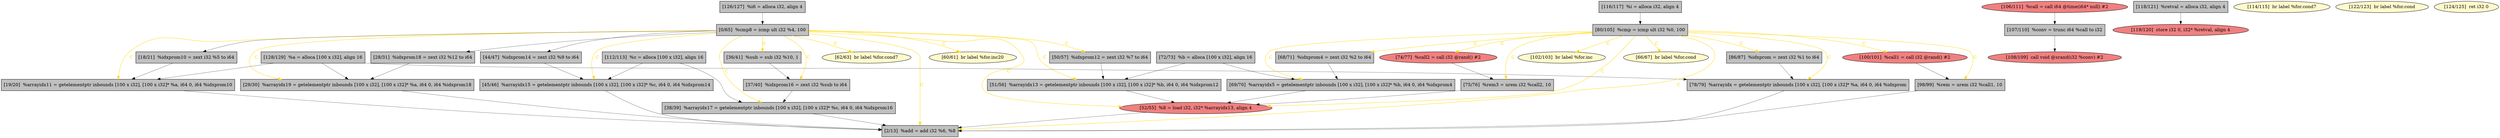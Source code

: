 
digraph G {


node169 [fillcolor=grey,label="[50/57]  %idxprom12 = zext i32 %7 to i64",shape=rectangle,style=filled ]
node168 [fillcolor=lemonchiffon,label="[102/103]  br label %for.inc",shape=ellipse,style=filled ]
node167 [fillcolor=grey,label="[0/65]  %cmp8 = icmp ult i32 %4, 100",shape=rectangle,style=filled ]
node166 [fillcolor=grey,label="[37/40]  %idxprom16 = zext i32 %sub to i64",shape=rectangle,style=filled ]
node145 [fillcolor=grey,label="[98/99]  %rem = urem i32 %call1, 10",shape=rectangle,style=filled ]
node147 [fillcolor=grey,label="[112/113]  %c = alloca [100 x i32], align 16",shape=rectangle,style=filled ]
node155 [fillcolor=lightcoral,label="[106/111]  %call = call i64 @time(i64* null) #2",shape=ellipse,style=filled ]
node143 [fillcolor=grey,label="[19/20]  %arrayidx11 = getelementptr inbounds [100 x i32], [100 x i32]* %a, i64 0, i64 %idxprom10",shape=rectangle,style=filled ]
node148 [fillcolor=lightcoral,label="[100/101]  %call1 = call i32 @rand() #2",shape=ellipse,style=filled ]
node144 [fillcolor=grey,label="[2/13]  %add = add i32 %6, %8",shape=rectangle,style=filled ]
node137 [fillcolor=grey,label="[126/127]  %i6 = alloca i32, align 4",shape=rectangle,style=filled ]
node138 [fillcolor=grey,label="[38/39]  %arrayidx17 = getelementptr inbounds [100 x i32], [100 x i32]* %c, i64 0, i64 %idxprom16",shape=rectangle,style=filled ]
node136 [fillcolor=lightcoral,label="[52/55]  %8 = load i32, i32* %arrayidx13, align 4",shape=ellipse,style=filled ]
node160 [fillcolor=lightcoral,label="[119/120]  store i32 0, i32* %retval, align 4",shape=ellipse,style=filled ]
node132 [fillcolor=grey,label="[51/56]  %arrayidx13 = getelementptr inbounds [100 x i32], [100 x i32]* %b, i64 0, i64 %idxprom12",shape=rectangle,style=filled ]
node130 [fillcolor=grey,label="[28/31]  %idxprom18 = zext i32 %12 to i64",shape=rectangle,style=filled ]
node161 [fillcolor=lightcoral,label="[74/77]  %call2 = call i32 @rand() #2",shape=ellipse,style=filled ]
node141 [fillcolor=lemonchiffon,label="[114/115]  br label %for.cond7",shape=ellipse,style=filled ]
node139 [fillcolor=grey,label="[116/117]  %i = alloca i32, align 4",shape=rectangle,style=filled ]
node156 [fillcolor=grey,label="[86/87]  %idxprom = zext i32 %1 to i64",shape=rectangle,style=filled ]
node151 [fillcolor=grey,label="[29/30]  %arrayidx19 = getelementptr inbounds [100 x i32], [100 x i32]* %a, i64 0, i64 %idxprom18",shape=rectangle,style=filled ]
node159 [fillcolor=lemonchiffon,label="[62/63]  br label %for.cond7",shape=ellipse,style=filled ]
node152 [fillcolor=grey,label="[107/110]  %conv = trunc i64 %call to i32",shape=rectangle,style=filled ]
node134 [fillcolor=lemonchiffon,label="[122/123]  br label %for.cond",shape=ellipse,style=filled ]
node150 [fillcolor=grey,label="[45/46]  %arrayidx15 = getelementptr inbounds [100 x i32], [100 x i32]* %c, i64 0, i64 %idxprom14",shape=rectangle,style=filled ]
node154 [fillcolor=grey,label="[36/41]  %sub = sub i32 %10, 1",shape=rectangle,style=filled ]
node140 [fillcolor=lemonchiffon,label="[124/125]  ret i32 0",shape=ellipse,style=filled ]
node146 [fillcolor=grey,label="[128/129]  %a = alloca [100 x i32], align 16",shape=rectangle,style=filled ]
node131 [fillcolor=grey,label="[44/47]  %idxprom14 = zext i32 %9 to i64",shape=rectangle,style=filled ]
node149 [fillcolor=lightcoral,label="[108/109]  call void @srand(i32 %conv) #2",shape=ellipse,style=filled ]
node153 [fillcolor=grey,label="[69/70]  %arrayidx5 = getelementptr inbounds [100 x i32], [100 x i32]* %b, i64 0, i64 %idxprom4",shape=rectangle,style=filled ]
node157 [fillcolor=grey,label="[80/105]  %cmp = icmp ult i32 %0, 100",shape=rectangle,style=filled ]
node133 [fillcolor=lemonchiffon,label="[60/61]  br label %for.inc20",shape=ellipse,style=filled ]
node158 [fillcolor=grey,label="[78/79]  %arrayidx = getelementptr inbounds [100 x i32], [100 x i32]* %a, i64 0, i64 %idxprom",shape=rectangle,style=filled ]
node142 [fillcolor=grey,label="[18/21]  %idxprom10 = zext i32 %5 to i64",shape=rectangle,style=filled ]
node162 [fillcolor=grey,label="[75/76]  %rem3 = urem i32 %call2, 10",shape=rectangle,style=filled ]
node135 [fillcolor=grey,label="[118/121]  %retval = alloca i32, align 4",shape=rectangle,style=filled ]
node163 [fillcolor=grey,label="[72/73]  %b = alloca [100 x i32], align 16",shape=rectangle,style=filled ]
node164 [fillcolor=grey,label="[68/71]  %idxprom4 = zext i32 %2 to i64",shape=rectangle,style=filled ]
node165 [fillcolor=lemonchiffon,label="[66/67]  br label %for.cond",shape=ellipse,style=filled ]

node162->node136 [style=solid,color=black,label="",penwidth=0.5,fontcolor=black ]
node157->node168 [style=solid,color=gold,label="C",penwidth=1.0,fontcolor=gold ]
node158->node144 [style=solid,color=black,label="",penwidth=0.5,fontcolor=black ]
node167->node159 [style=solid,color=gold,label="C",penwidth=1.0,fontcolor=gold ]
node157->node158 [style=solid,color=gold,label="C",penwidth=1.0,fontcolor=gold ]
node135->node160 [style=solid,color=black,label="",penwidth=0.5,fontcolor=black ]
node157->node148 [style=solid,color=gold,label="C",penwidth=1.0,fontcolor=gold ]
node157->node165 [style=solid,color=gold,label="C",penwidth=1.0,fontcolor=gold ]
node157->node153 [style=solid,color=gold,label="C",penwidth=1.0,fontcolor=gold ]
node169->node132 [style=solid,color=black,label="",penwidth=0.5,fontcolor=black ]
node156->node158 [style=solid,color=black,label="",penwidth=0.5,fontcolor=black ]
node164->node153 [style=solid,color=black,label="",penwidth=0.5,fontcolor=black ]
node148->node145 [style=solid,color=black,label="",penwidth=0.5,fontcolor=black ]
node153->node136 [style=solid,color=black,label="",penwidth=0.5,fontcolor=black ]
node146->node143 [style=solid,color=black,label="",penwidth=0.5,fontcolor=black ]
node157->node144 [style=solid,color=gold,label="C",penwidth=1.0,fontcolor=gold ]
node143->node144 [style=solid,color=black,label="",penwidth=0.5,fontcolor=black ]
node166->node138 [style=solid,color=black,label="",penwidth=0.5,fontcolor=black ]
node167->node166 [style=solid,color=gold,label="C",penwidth=1.0,fontcolor=gold ]
node167->node154 [style=solid,color=gold,label="C",penwidth=1.0,fontcolor=gold ]
node131->node150 [style=solid,color=black,label="",penwidth=0.5,fontcolor=black ]
node167->node143 [style=solid,color=gold,label="C",penwidth=1.0,fontcolor=gold ]
node167->node150 [style=solid,color=gold,label="C",penwidth=1.0,fontcolor=gold ]
node132->node136 [style=solid,color=black,label="",penwidth=0.5,fontcolor=black ]
node167->node144 [style=solid,color=gold,label="C",penwidth=1.0,fontcolor=gold ]
node152->node149 [style=solid,color=black,label="",penwidth=0.5,fontcolor=black ]
node157->node145 [style=solid,color=gold,label="C",penwidth=1.0,fontcolor=gold ]
node163->node153 [style=solid,color=black,label="",penwidth=0.5,fontcolor=black ]
node167->node130 [style=solid,color=black,label="",penwidth=0.5,fontcolor=black ]
node130->node151 [style=solid,color=black,label="",penwidth=0.5,fontcolor=black ]
node146->node151 [style=solid,color=black,label="",penwidth=0.5,fontcolor=black ]
node167->node133 [style=solid,color=gold,label="C",penwidth=1.0,fontcolor=gold ]
node154->node166 [style=solid,color=black,label="",penwidth=0.5,fontcolor=black ]
node167->node169 [style=solid,color=gold,label="C",penwidth=1.0,fontcolor=gold ]
node167->node138 [style=solid,color=gold,label="C",penwidth=1.0,fontcolor=gold ]
node167->node132 [style=solid,color=gold,label="C",penwidth=1.0,fontcolor=gold ]
node142->node143 [style=solid,color=black,label="",penwidth=0.5,fontcolor=black ]
node150->node144 [style=solid,color=black,label="",penwidth=0.5,fontcolor=black ]
node157->node162 [style=solid,color=gold,label="C",penwidth=1.0,fontcolor=gold ]
node137->node167 [style=solid,color=black,label="",penwidth=0.5,fontcolor=black ]
node167->node136 [style=solid,color=gold,label="C",penwidth=1.0,fontcolor=gold ]
node157->node164 [style=solid,color=gold,label="C",penwidth=1.0,fontcolor=gold ]
node136->node144 [style=solid,color=black,label="",penwidth=0.5,fontcolor=black ]
node157->node161 [style=solid,color=gold,label="C",penwidth=1.0,fontcolor=gold ]
node155->node152 [style=solid,color=black,label="",penwidth=0.5,fontcolor=black ]
node157->node136 [style=solid,color=gold,label="C",penwidth=1.0,fontcolor=gold ]
node167->node142 [style=solid,color=black,label="",penwidth=0.5,fontcolor=black ]
node138->node144 [style=solid,color=black,label="",penwidth=0.5,fontcolor=black ]
node163->node132 [style=solid,color=black,label="",penwidth=0.5,fontcolor=black ]
node167->node131 [style=solid,color=black,label="",penwidth=0.5,fontcolor=black ]
node167->node151 [style=solid,color=gold,label="C",penwidth=1.0,fontcolor=gold ]
node157->node156 [style=solid,color=gold,label="C",penwidth=1.0,fontcolor=gold ]
node147->node150 [style=solid,color=black,label="",penwidth=0.5,fontcolor=black ]
node147->node138 [style=solid,color=black,label="",penwidth=0.5,fontcolor=black ]
node145->node144 [style=solid,color=black,label="",penwidth=0.5,fontcolor=black ]
node146->node158 [style=solid,color=black,label="",penwidth=0.5,fontcolor=black ]
node161->node162 [style=solid,color=black,label="",penwidth=0.5,fontcolor=black ]
node151->node144 [style=solid,color=black,label="",penwidth=0.5,fontcolor=black ]
node139->node157 [style=solid,color=black,label="",penwidth=0.5,fontcolor=black ]


}
